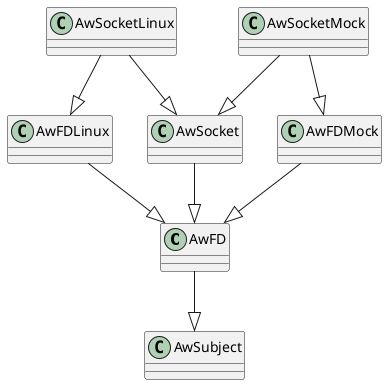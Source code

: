 @startuml
AwFD --|> AwSubject
AwFDLinux --|> AwFD
AwFDMock --|> AwFD
AwSocket --|> AwFD
AwSocketLinux --|> AwSocket
AwSocketLinux --|> AwFDLinux
AwSocketMock --|> AwSocket
AwSocketMock --|> AwFDMock
@enduml

